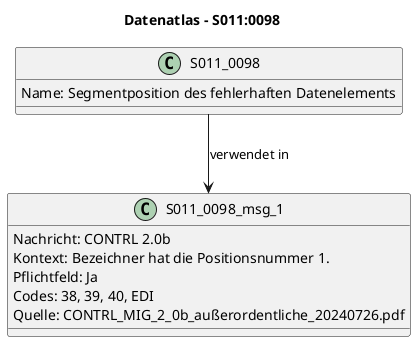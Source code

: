 @startuml
title Datenatlas – S011:0098
class S011_0098 {
  Name: Segmentposition des fehlerhaften Datenelements
}
class S011_0098_msg_1 {
  Nachricht: CONTRL 2.0b
  Kontext: Bezeichner hat die Positionsnummer 1.
  Pflichtfeld: Ja
  Codes: 38, 39, 40, EDI
  Quelle: CONTRL_MIG_2_0b_außerordentliche_20240726.pdf
}
S011_0098 --> S011_0098_msg_1 : verwendet in
@enduml